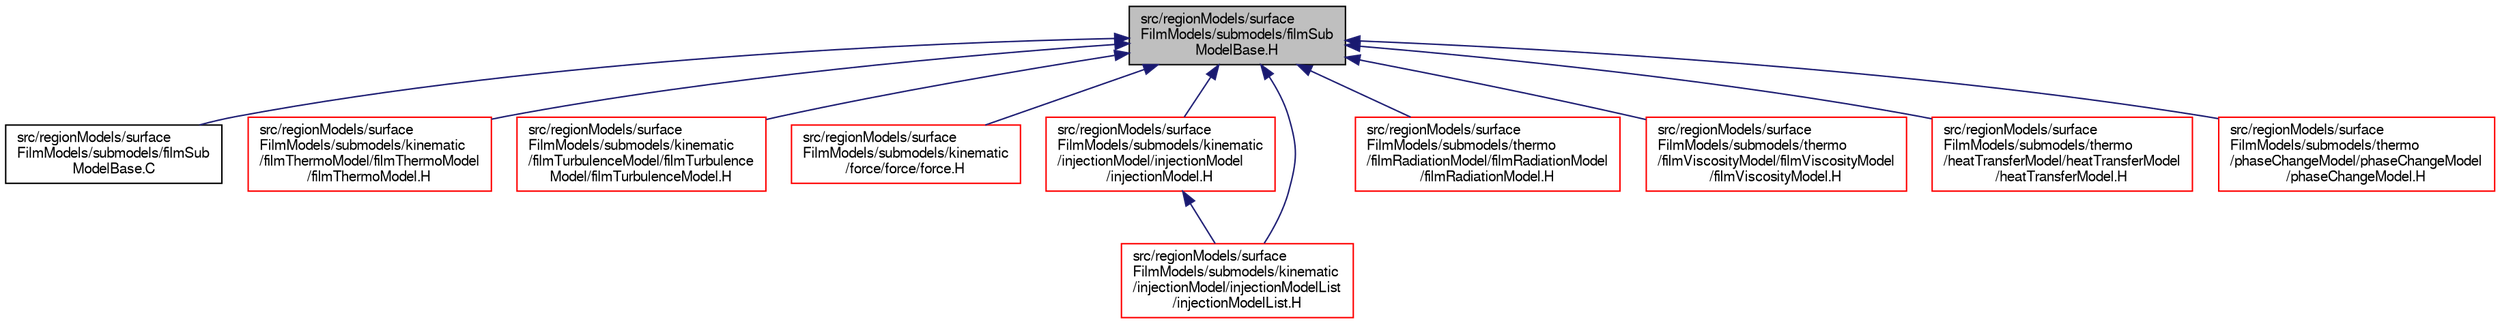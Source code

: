 digraph "src/regionModels/surfaceFilmModels/submodels/filmSubModelBase.H"
{
  bgcolor="transparent";
  edge [fontname="FreeSans",fontsize="10",labelfontname="FreeSans",labelfontsize="10"];
  node [fontname="FreeSans",fontsize="10",shape=record];
  Node331 [label="src/regionModels/surface\lFilmModels/submodels/filmSub\lModelBase.H",height=0.2,width=0.4,color="black", fillcolor="grey75", style="filled", fontcolor="black"];
  Node331 -> Node332 [dir="back",color="midnightblue",fontsize="10",style="solid",fontname="FreeSans"];
  Node332 [label="src/regionModels/surface\lFilmModels/submodels/filmSub\lModelBase.C",height=0.2,width=0.4,color="black",URL="$a14189.html"];
  Node331 -> Node333 [dir="back",color="midnightblue",fontsize="10",style="solid",fontname="FreeSans"];
  Node333 [label="src/regionModels/surface\lFilmModels/submodels/kinematic\l/filmThermoModel/filmThermoModel\l/filmThermoModel.H",height=0.2,width=0.4,color="red",URL="$a14210.html"];
  Node331 -> Node359 [dir="back",color="midnightblue",fontsize="10",style="solid",fontname="FreeSans"];
  Node359 [label="src/regionModels/surface\lFilmModels/submodels/kinematic\l/filmTurbulenceModel/filmTurbulence\lModel/filmTurbulenceModel.H",height=0.2,width=0.4,color="red",URL="$a14225.html"];
  Node331 -> Node363 [dir="back",color="midnightblue",fontsize="10",style="solid",fontname="FreeSans"];
  Node363 [label="src/regionModels/surface\lFilmModels/submodels/kinematic\l/force/force/force.H",height=0.2,width=0.4,color="red",URL="$a14240.html"];
  Node331 -> Node372 [dir="back",color="midnightblue",fontsize="10",style="solid",fontname="FreeSans"];
  Node372 [label="src/regionModels/surface\lFilmModels/submodels/kinematic\l/injectionModel/injectionModel\l/injectionModel.H",height=0.2,width=0.4,color="red",URL="$a14273.html"];
  Node372 -> Node377 [dir="back",color="midnightblue",fontsize="10",style="solid",fontname="FreeSans"];
  Node377 [label="src/regionModels/surface\lFilmModels/submodels/kinematic\l/injectionModel/injectionModelList\l/injectionModelList.H",height=0.2,width=0.4,color="red",URL="$a14282.html"];
  Node331 -> Node377 [dir="back",color="midnightblue",fontsize="10",style="solid",fontname="FreeSans"];
  Node331 -> Node381 [dir="back",color="midnightblue",fontsize="10",style="solid",fontname="FreeSans"];
  Node381 [label="src/regionModels/surface\lFilmModels/submodels/thermo\l/filmRadiationModel/filmRadiationModel\l/filmRadiationModel.H",height=0.2,width=0.4,color="red",URL="$a14300.html"];
  Node331 -> Node392 [dir="back",color="midnightblue",fontsize="10",style="solid",fontname="FreeSans"];
  Node392 [label="src/regionModels/surface\lFilmModels/submodels/thermo\l/filmViscosityModel/filmViscosityModel\l/filmViscosityModel.H",height=0.2,width=0.4,color="red",URL="$a14333.html"];
  Node331 -> Node399 [dir="back",color="midnightblue",fontsize="10",style="solid",fontname="FreeSans"];
  Node399 [label="src/regionModels/surface\lFilmModels/submodels/thermo\l/heatTransferModel/heatTransferModel\l/heatTransferModel.H",height=0.2,width=0.4,color="red",URL="$a39692.html"];
  Node331 -> Node402 [dir="back",color="midnightblue",fontsize="10",style="solid",fontname="FreeSans"];
  Node402 [label="src/regionModels/surface\lFilmModels/submodels/thermo\l/phaseChangeModel/phaseChangeModel\l/phaseChangeModel.H",height=0.2,width=0.4,color="red",URL="$a14375.html"];
}

